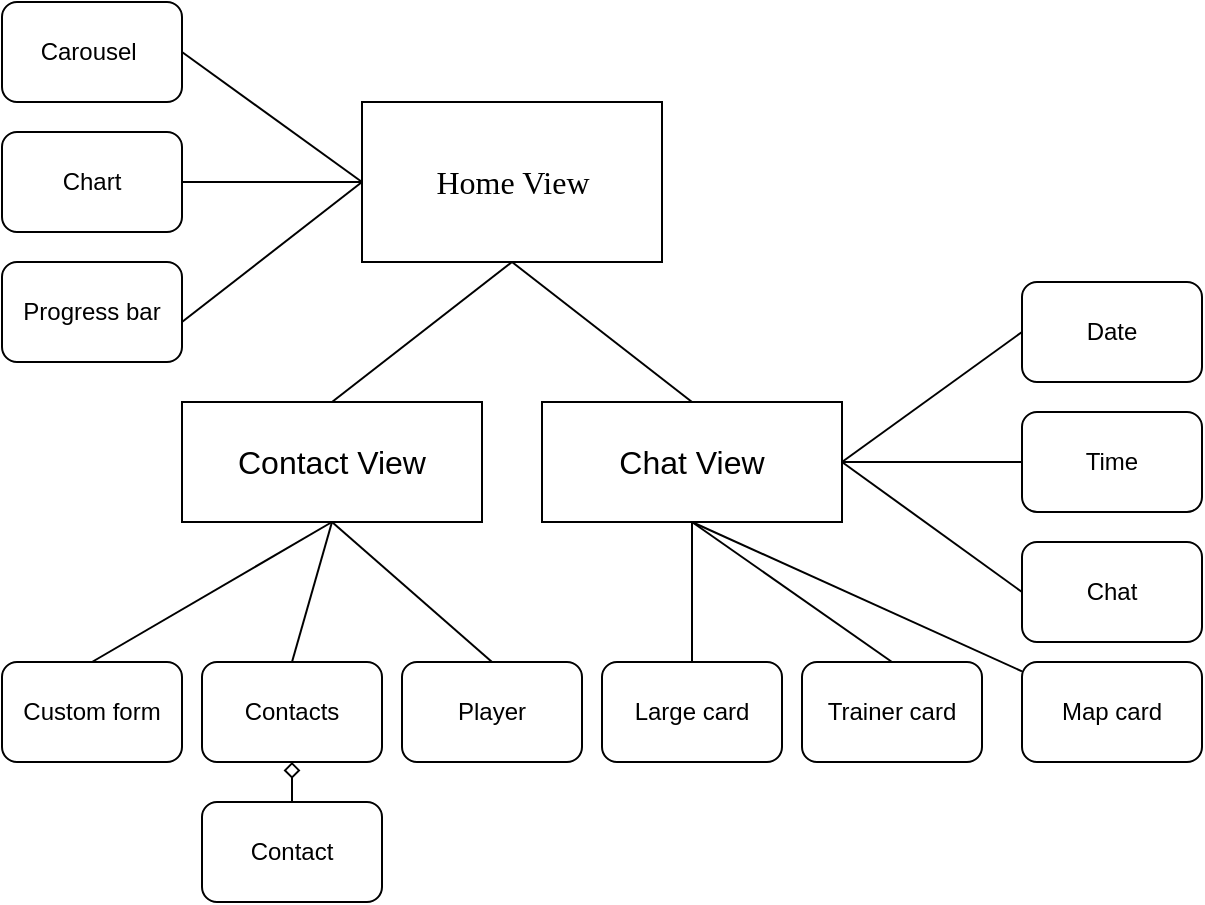<mxfile version="20.0.1" type="github">
  <diagram id="BUf-x5xMnr2xdCKZconj" name="Page-1">
    <mxGraphModel dx="1038" dy="539" grid="1" gridSize="10" guides="1" tooltips="1" connect="1" arrows="1" fold="1" page="1" pageScale="1" pageWidth="850" pageHeight="1100" math="0" shadow="0">
      <root>
        <mxCell id="0" />
        <mxCell id="1" parent="0" />
        <mxCell id="DdYxN2vuMNUUhJrSTEX3-8" value="&lt;span style=&quot;font-family: &amp;quot;Times New Roman&amp;quot;, &amp;quot;serif&amp;quot;;&quot;&gt;&lt;font style=&quot;font-size: 16px;&quot;&gt;Home View&lt;/font&gt;&lt;/span&gt;" style="html=1;" parent="1" vertex="1">
          <mxGeometry x="350" y="160" width="150" height="80" as="geometry" />
        </mxCell>
        <mxCell id="DdYxN2vuMNUUhJrSTEX3-16" value="Carousel&amp;nbsp;" style="rounded=1;whiteSpace=wrap;html=1;fontSize=12;" parent="1" vertex="1">
          <mxGeometry x="170" y="110" width="90" height="50" as="geometry" />
        </mxCell>
        <mxCell id="DdYxN2vuMNUUhJrSTEX3-17" value="Chart" style="rounded=1;whiteSpace=wrap;html=1;fontSize=12;" parent="1" vertex="1">
          <mxGeometry x="170" y="175" width="90" height="50" as="geometry" />
        </mxCell>
        <mxCell id="DdYxN2vuMNUUhJrSTEX3-18" value="Progress bar" style="rounded=1;whiteSpace=wrap;html=1;fontSize=12;" parent="1" vertex="1">
          <mxGeometry x="170" y="240" width="90" height="50" as="geometry" />
        </mxCell>
        <mxCell id="DdYxN2vuMNUUhJrSTEX3-19" value="" style="endArrow=none;html=1;rounded=0;fontSize=12;entryX=0;entryY=0.5;entryDx=0;entryDy=0;" parent="1" target="DdYxN2vuMNUUhJrSTEX3-8" edge="1">
          <mxGeometry width="50" height="50" relative="1" as="geometry">
            <mxPoint x="260" y="270" as="sourcePoint" />
            <mxPoint x="310" y="220" as="targetPoint" />
          </mxGeometry>
        </mxCell>
        <mxCell id="DdYxN2vuMNUUhJrSTEX3-20" value="" style="endArrow=none;html=1;rounded=0;fontSize=12;exitX=1;exitY=0.5;exitDx=0;exitDy=0;entryX=0;entryY=0.5;entryDx=0;entryDy=0;" parent="1" source="DdYxN2vuMNUUhJrSTEX3-17" target="DdYxN2vuMNUUhJrSTEX3-8" edge="1">
          <mxGeometry width="50" height="50" relative="1" as="geometry">
            <mxPoint x="270.0" y="280" as="sourcePoint" />
            <mxPoint x="320" y="200" as="targetPoint" />
          </mxGeometry>
        </mxCell>
        <mxCell id="DdYxN2vuMNUUhJrSTEX3-21" value="" style="endArrow=none;html=1;rounded=0;fontSize=12;exitX=1;exitY=0.5;exitDx=0;exitDy=0;entryX=0;entryY=0.5;entryDx=0;entryDy=0;" parent="1" source="DdYxN2vuMNUUhJrSTEX3-16" target="DdYxN2vuMNUUhJrSTEX3-8" edge="1">
          <mxGeometry width="50" height="50" relative="1" as="geometry">
            <mxPoint x="270.0" y="210" as="sourcePoint" />
            <mxPoint x="320" y="200" as="targetPoint" />
          </mxGeometry>
        </mxCell>
        <mxCell id="DdYxN2vuMNUUhJrSTEX3-22" value="&lt;font style=&quot;font-size: 16px;&quot;&gt;Contact View&lt;/font&gt;" style="whiteSpace=wrap;html=1;" parent="1" vertex="1">
          <mxGeometry x="260" y="310" width="150" height="60" as="geometry" />
        </mxCell>
        <mxCell id="DdYxN2vuMNUUhJrSTEX3-24" value="" style="endArrow=none;html=1;rounded=0;fontSize=12;entryX=0.5;entryY=1;entryDx=0;entryDy=0;exitX=0.5;exitY=0;exitDx=0;exitDy=0;" parent="1" source="DdYxN2vuMNUUhJrSTEX3-22" target="DdYxN2vuMNUUhJrSTEX3-8" edge="1">
          <mxGeometry width="50" height="50" relative="1" as="geometry">
            <mxPoint x="270.0" y="280" as="sourcePoint" />
            <mxPoint x="330" y="210" as="targetPoint" />
          </mxGeometry>
        </mxCell>
        <mxCell id="9i94VTcwkcRIJE2VFBrk-11" style="edgeStyle=orthogonalEdgeStyle;rounded=0;orthogonalLoop=1;jettySize=auto;html=1;startArrow=none;startFill=0;endArrow=none;endFill=0;entryX=0.5;entryY=0;entryDx=0;entryDy=0;" edge="1" parent="1" source="DdYxN2vuMNUUhJrSTEX3-25" target="9i94VTcwkcRIJE2VFBrk-12">
          <mxGeometry relative="1" as="geometry">
            <mxPoint x="515" y="440" as="targetPoint" />
          </mxGeometry>
        </mxCell>
        <mxCell id="9i94VTcwkcRIJE2VFBrk-18" style="edgeStyle=orthogonalEdgeStyle;rounded=0;orthogonalLoop=1;jettySize=auto;html=1;startArrow=none;startFill=0;endArrow=none;endFill=0;entryX=0;entryY=0.5;entryDx=0;entryDy=0;" edge="1" parent="1" source="DdYxN2vuMNUUhJrSTEX3-25" target="9i94VTcwkcRIJE2VFBrk-19">
          <mxGeometry relative="1" as="geometry">
            <mxPoint x="640" y="340" as="targetPoint" />
          </mxGeometry>
        </mxCell>
        <mxCell id="DdYxN2vuMNUUhJrSTEX3-25" value="&lt;font style=&quot;font-size: 16px;&quot;&gt;Chat View&lt;/font&gt;" style="whiteSpace=wrap;html=1;" parent="1" vertex="1">
          <mxGeometry x="440" y="310" width="150" height="60" as="geometry" />
        </mxCell>
        <mxCell id="DdYxN2vuMNUUhJrSTEX3-26" value="" style="endArrow=none;html=1;rounded=0;fontSize=12;exitX=1;exitY=0.5;exitDx=0;exitDy=0;entryX=0.5;entryY=0;entryDx=0;entryDy=0;" parent="1" target="DdYxN2vuMNUUhJrSTEX3-25" edge="1">
          <mxGeometry width="50" height="50" relative="1" as="geometry">
            <mxPoint x="425.0" y="240" as="sourcePoint" />
            <mxPoint x="515" y="305" as="targetPoint" />
          </mxGeometry>
        </mxCell>
        <mxCell id="9i94VTcwkcRIJE2VFBrk-1" value="" style="endArrow=none;html=1;rounded=0;fontSize=12;entryX=0.5;entryY=1;entryDx=0;entryDy=0;exitX=0.5;exitY=0;exitDx=0;exitDy=0;" edge="1" parent="1" source="9i94VTcwkcRIJE2VFBrk-2" target="DdYxN2vuMNUUhJrSTEX3-22">
          <mxGeometry width="50" height="50" relative="1" as="geometry">
            <mxPoint x="260" y="430" as="sourcePoint" />
            <mxPoint x="330" y="370" as="targetPoint" />
          </mxGeometry>
        </mxCell>
        <mxCell id="9i94VTcwkcRIJE2VFBrk-2" value="Custom form" style="rounded=1;whiteSpace=wrap;html=1;fontSize=12;" vertex="1" parent="1">
          <mxGeometry x="170" y="440" width="90" height="50" as="geometry" />
        </mxCell>
        <mxCell id="9i94VTcwkcRIJE2VFBrk-7" style="edgeStyle=orthogonalEdgeStyle;rounded=0;orthogonalLoop=1;jettySize=auto;html=1;exitX=0.5;exitY=1;exitDx=0;exitDy=0;startArrow=diamond;startFill=0;endArrow=none;endFill=0;entryX=0.5;entryY=0;entryDx=0;entryDy=0;" edge="1" parent="1" source="9i94VTcwkcRIJE2VFBrk-3" target="9i94VTcwkcRIJE2VFBrk-8">
          <mxGeometry relative="1" as="geometry">
            <mxPoint x="335" y="530" as="targetPoint" />
          </mxGeometry>
        </mxCell>
        <mxCell id="9i94VTcwkcRIJE2VFBrk-3" value="Contacts" style="rounded=1;whiteSpace=wrap;html=1;fontSize=12;" vertex="1" parent="1">
          <mxGeometry x="270" y="440" width="90" height="50" as="geometry" />
        </mxCell>
        <mxCell id="9i94VTcwkcRIJE2VFBrk-4" value="" style="endArrow=none;html=1;rounded=0;fontSize=12;entryX=0.5;entryY=1;entryDx=0;entryDy=0;exitX=0.5;exitY=0;exitDx=0;exitDy=0;" edge="1" parent="1" source="9i94VTcwkcRIJE2VFBrk-3" target="DdYxN2vuMNUUhJrSTEX3-22">
          <mxGeometry width="50" height="50" relative="1" as="geometry">
            <mxPoint x="225" y="440" as="sourcePoint" />
            <mxPoint x="345" y="380" as="targetPoint" />
          </mxGeometry>
        </mxCell>
        <mxCell id="9i94VTcwkcRIJE2VFBrk-5" value="Player" style="rounded=1;whiteSpace=wrap;html=1;fontSize=12;" vertex="1" parent="1">
          <mxGeometry x="370" y="440" width="90" height="50" as="geometry" />
        </mxCell>
        <mxCell id="9i94VTcwkcRIJE2VFBrk-6" value="" style="endArrow=none;html=1;rounded=0;fontSize=12;entryX=0.5;entryY=1;entryDx=0;entryDy=0;exitX=0.5;exitY=0;exitDx=0;exitDy=0;" edge="1" parent="1" source="9i94VTcwkcRIJE2VFBrk-5" target="DdYxN2vuMNUUhJrSTEX3-22">
          <mxGeometry width="50" height="50" relative="1" as="geometry">
            <mxPoint x="345" y="440" as="sourcePoint" />
            <mxPoint x="345" y="380" as="targetPoint" />
          </mxGeometry>
        </mxCell>
        <mxCell id="9i94VTcwkcRIJE2VFBrk-8" value="Contact" style="rounded=1;whiteSpace=wrap;html=1;fontSize=12;" vertex="1" parent="1">
          <mxGeometry x="270" y="510" width="90" height="50" as="geometry" />
        </mxCell>
        <mxCell id="9i94VTcwkcRIJE2VFBrk-12" value="Large card" style="rounded=1;whiteSpace=wrap;html=1;fontSize=12;" vertex="1" parent="1">
          <mxGeometry x="470" y="440" width="90" height="50" as="geometry" />
        </mxCell>
        <mxCell id="9i94VTcwkcRIJE2VFBrk-14" value="" style="endArrow=none;html=1;rounded=0;fontSize=12;exitX=0.5;exitY=1;exitDx=0;exitDy=0;entryX=0.5;entryY=0;entryDx=0;entryDy=0;" edge="1" parent="1" source="DdYxN2vuMNUUhJrSTEX3-25" target="9i94VTcwkcRIJE2VFBrk-15">
          <mxGeometry width="50" height="50" relative="1" as="geometry">
            <mxPoint x="530" y="380" as="sourcePoint" />
            <mxPoint x="600" y="440" as="targetPoint" />
          </mxGeometry>
        </mxCell>
        <mxCell id="9i94VTcwkcRIJE2VFBrk-15" value="Trainer card" style="rounded=1;whiteSpace=wrap;html=1;fontSize=12;" vertex="1" parent="1">
          <mxGeometry x="570" y="440" width="90" height="50" as="geometry" />
        </mxCell>
        <mxCell id="9i94VTcwkcRIJE2VFBrk-16" value="" style="endArrow=none;html=1;rounded=0;fontSize=12;exitX=1;exitY=0.5;exitDx=0;exitDy=0;entryX=0;entryY=0.5;entryDx=0;entryDy=0;" edge="1" parent="1" source="DdYxN2vuMNUUhJrSTEX3-25" target="9i94VTcwkcRIJE2VFBrk-17">
          <mxGeometry width="50" height="50" relative="1" as="geometry">
            <mxPoint x="620" y="339.5" as="sourcePoint" />
            <mxPoint x="650" y="320" as="targetPoint" />
          </mxGeometry>
        </mxCell>
        <mxCell id="9i94VTcwkcRIJE2VFBrk-17" value="Date" style="rounded=1;whiteSpace=wrap;html=1;fontSize=12;" vertex="1" parent="1">
          <mxGeometry x="680" y="250" width="90" height="50" as="geometry" />
        </mxCell>
        <mxCell id="9i94VTcwkcRIJE2VFBrk-19" value="Time" style="rounded=1;whiteSpace=wrap;html=1;fontSize=12;" vertex="1" parent="1">
          <mxGeometry x="680" y="315" width="90" height="50" as="geometry" />
        </mxCell>
        <mxCell id="9i94VTcwkcRIJE2VFBrk-20" value="" style="endArrow=none;html=1;rounded=0;fontSize=12;exitX=1;exitY=0.5;exitDx=0;exitDy=0;entryX=0;entryY=0.5;entryDx=0;entryDy=0;" edge="1" parent="1" source="DdYxN2vuMNUUhJrSTEX3-25" target="9i94VTcwkcRIJE2VFBrk-21">
          <mxGeometry width="50" height="50" relative="1" as="geometry">
            <mxPoint x="525" y="380" as="sourcePoint" />
            <mxPoint x="640" y="400" as="targetPoint" />
          </mxGeometry>
        </mxCell>
        <mxCell id="9i94VTcwkcRIJE2VFBrk-21" value="Chat" style="rounded=1;whiteSpace=wrap;html=1;fontSize=12;" vertex="1" parent="1">
          <mxGeometry x="680" y="380" width="90" height="50" as="geometry" />
        </mxCell>
        <mxCell id="9i94VTcwkcRIJE2VFBrk-22" value="" style="endArrow=none;html=1;rounded=0;fontSize=12;exitX=0.5;exitY=1;exitDx=0;exitDy=0;" edge="1" parent="1" source="DdYxN2vuMNUUhJrSTEX3-25" target="9i94VTcwkcRIJE2VFBrk-23">
          <mxGeometry width="50" height="50" relative="1" as="geometry">
            <mxPoint x="525" y="380" as="sourcePoint" />
            <mxPoint x="710" y="450" as="targetPoint" />
          </mxGeometry>
        </mxCell>
        <mxCell id="9i94VTcwkcRIJE2VFBrk-23" value="Map card" style="rounded=1;whiteSpace=wrap;html=1;fontSize=12;" vertex="1" parent="1">
          <mxGeometry x="680" y="440" width="90" height="50" as="geometry" />
        </mxCell>
      </root>
    </mxGraphModel>
  </diagram>
</mxfile>
